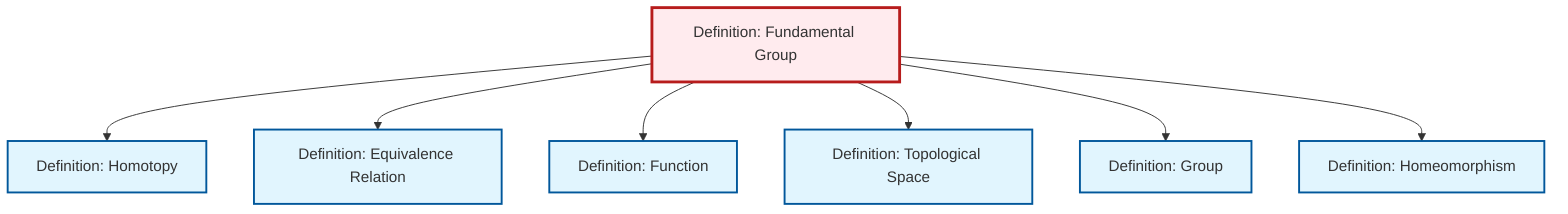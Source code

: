 graph TD
    classDef definition fill:#e1f5fe,stroke:#01579b,stroke-width:2px
    classDef theorem fill:#f3e5f5,stroke:#4a148c,stroke-width:2px
    classDef axiom fill:#fff3e0,stroke:#e65100,stroke-width:2px
    classDef example fill:#e8f5e9,stroke:#1b5e20,stroke-width:2px
    classDef current fill:#ffebee,stroke:#b71c1c,stroke-width:3px
    def-homeomorphism["Definition: Homeomorphism"]:::definition
    def-equivalence-relation["Definition: Equivalence Relation"]:::definition
    def-function["Definition: Function"]:::definition
    def-homotopy["Definition: Homotopy"]:::definition
    def-fundamental-group["Definition: Fundamental Group"]:::definition
    def-group["Definition: Group"]:::definition
    def-topological-space["Definition: Topological Space"]:::definition
    def-fundamental-group --> def-homotopy
    def-fundamental-group --> def-equivalence-relation
    def-fundamental-group --> def-function
    def-fundamental-group --> def-topological-space
    def-fundamental-group --> def-group
    def-fundamental-group --> def-homeomorphism
    class def-fundamental-group current